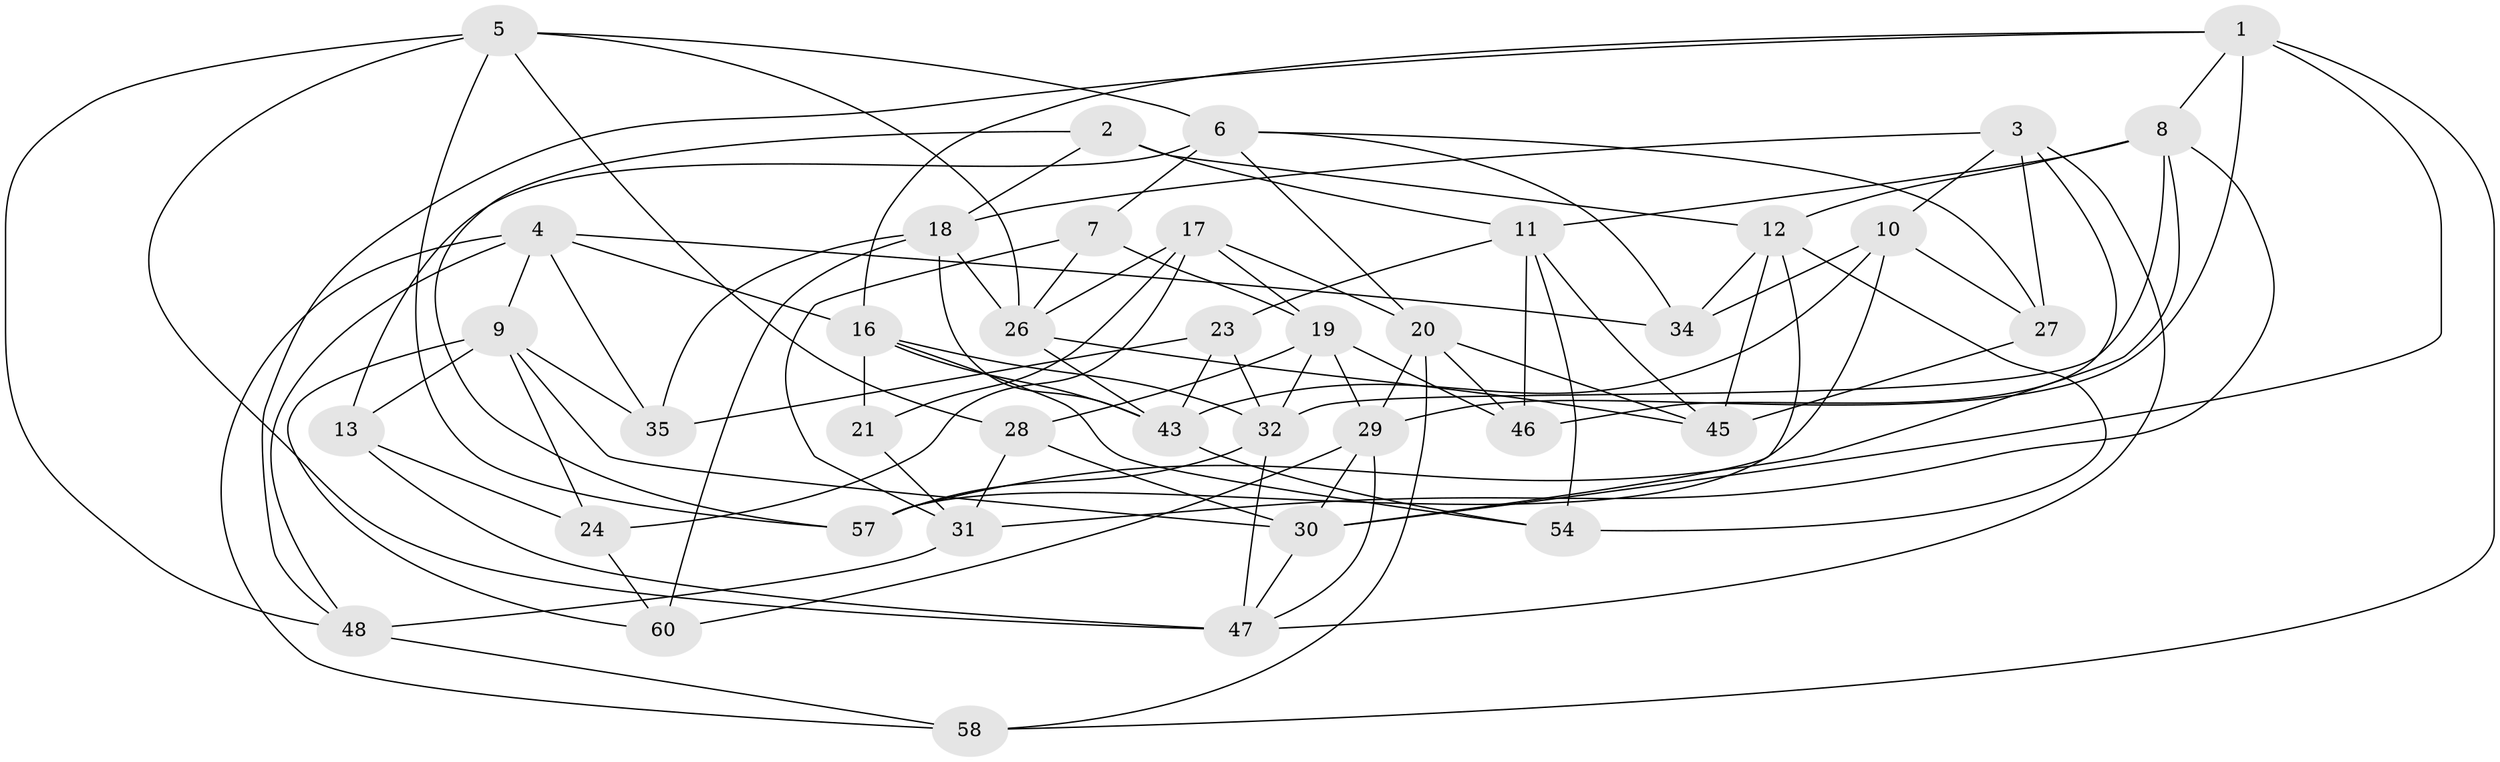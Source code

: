 // original degree distribution, {4: 1.0}
// Generated by graph-tools (version 1.1) at 2025/11/02/27/25 16:11:45]
// undirected, 39 vertices, 99 edges
graph export_dot {
graph [start="1"]
  node [color=gray90,style=filled];
  1 [super="+49"];
  2;
  3 [super="+15"];
  4 [super="+25"];
  5 [super="+36"];
  6 [super="+42"];
  7;
  8 [super="+39"];
  9 [super="+50"];
  10 [super="+55"];
  11 [super="+14"];
  12 [super="+37"];
  13;
  16 [super="+33"];
  17 [super="+56"];
  18 [super="+41"];
  19 [super="+64"];
  20 [super="+22"];
  21;
  23;
  24;
  26 [super="+65"];
  27 [super="+38"];
  28;
  29 [super="+44"];
  30 [super="+59"];
  31 [super="+40"];
  32 [super="+63"];
  34;
  35;
  43 [super="+51"];
  45 [super="+52"];
  46;
  47 [super="+62"];
  48 [super="+53"];
  54;
  57 [super="+61"];
  58;
  60;
  1 -- 16;
  1 -- 48;
  1 -- 30;
  1 -- 58;
  1 -- 29;
  1 -- 8;
  2 -- 12;
  2 -- 57;
  2 -- 11;
  2 -- 18;
  3 -- 46;
  3 -- 27 [weight=2];
  3 -- 47;
  3 -- 18;
  3 -- 10;
  4 -- 35;
  4 -- 9;
  4 -- 16;
  4 -- 48;
  4 -- 58;
  4 -- 34;
  5 -- 47;
  5 -- 57;
  5 -- 48;
  5 -- 26;
  5 -- 28;
  5 -- 6;
  6 -- 13;
  6 -- 34;
  6 -- 7;
  6 -- 20;
  6 -- 27;
  7 -- 19;
  7 -- 26;
  7 -- 31;
  8 -- 31;
  8 -- 32;
  8 -- 12;
  8 -- 11;
  8 -- 57;
  9 -- 60;
  9 -- 35;
  9 -- 24;
  9 -- 13;
  9 -- 30;
  10 -- 27;
  10 -- 34;
  10 -- 43;
  10 -- 57 [weight=2];
  11 -- 23;
  11 -- 46;
  11 -- 54;
  11 -- 45;
  12 -- 54;
  12 -- 45;
  12 -- 34;
  12 -- 30;
  13 -- 24;
  13 -- 47;
  16 -- 43;
  16 -- 32;
  16 -- 21;
  16 -- 54;
  17 -- 24;
  17 -- 21 [weight=2];
  17 -- 20;
  17 -- 26;
  17 -- 19;
  18 -- 60;
  18 -- 43;
  18 -- 35;
  18 -- 26;
  19 -- 32;
  19 -- 28;
  19 -- 29;
  19 -- 46;
  20 -- 58;
  20 -- 29;
  20 -- 45;
  20 -- 46;
  21 -- 31;
  23 -- 32;
  23 -- 35;
  23 -- 43;
  24 -- 60;
  26 -- 43;
  26 -- 45;
  27 -- 45 [weight=2];
  28 -- 30;
  28 -- 31;
  29 -- 60;
  29 -- 47;
  29 -- 30;
  30 -- 47;
  31 -- 48 [weight=2];
  32 -- 57;
  32 -- 47;
  43 -- 54;
  48 -- 58;
}
